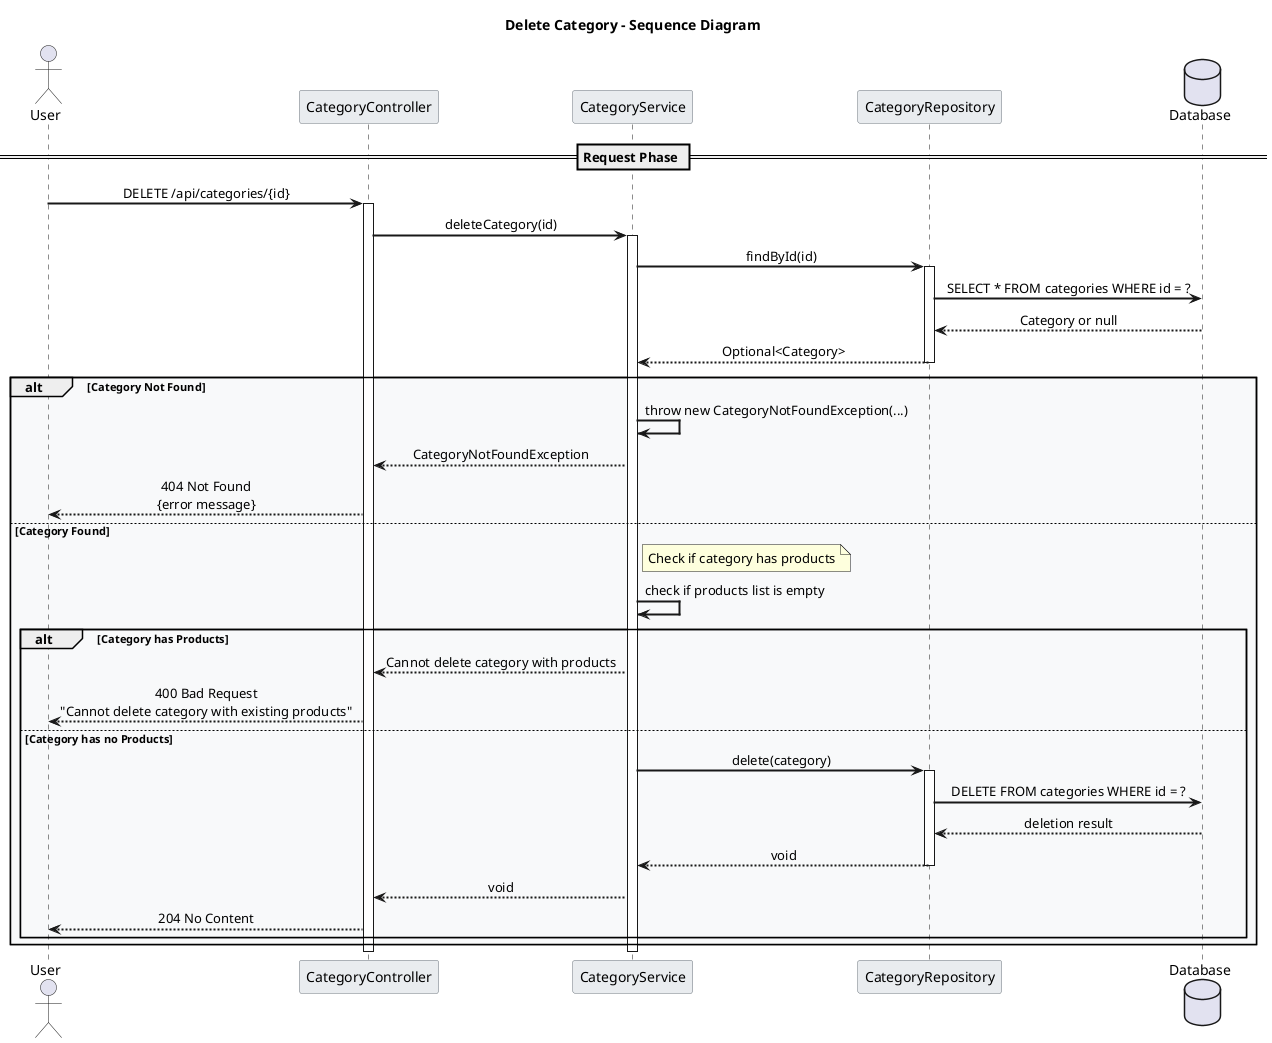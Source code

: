 @startuml Category_Delete_Sequence

skinparam backgroundColor white
skinparam sequenceArrowThickness 2
skinparam sequenceMessageAlign center
skinparam sequenceGroupBodyBackgroundColor #F8F9FA
skinparam sequenceParticipantBorderColor #6C757D
skinparam sequenceParticipantBackgroundColor #E9ECEF
skinparam sequenceLifeLineStroke dash

title Delete Category - Sequence Diagram

actor User as U
participant "CategoryController" as CC
participant "CategoryService" as CS
participant "CategoryRepository" as CR
database "Database" as DB

== Request Phase ==
U -> CC: DELETE /api/categories/{id}
activate CC

CC -> CS: deleteCategory(id)
activate CS

CS -> CR: findById(id)
activate CR
CR -> DB: SELECT * FROM categories WHERE id = ?
DB --> CR: Category or null
CR --> CS: Optional<Category>
deactivate CR

alt Category Not Found
    CS -> CS: throw new CategoryNotFoundException(...)
    CS --> CC: CategoryNotFoundException
    CC --> U: 404 Not Found\n{error message}
else Category Found
    note right of CS: Check if category has products
    CS -> CS: check if products list is empty

    alt Category has Products
        CS --> CC: Cannot delete category with products
        CC --> U: 400 Bad Request\n"Cannot delete category with existing products"
    else Category has no Products
        CS -> CR: delete(category)
        activate CR
        CR -> DB: DELETE FROM categories WHERE id = ?
        DB --> CR: deletion result
        CR --> CS: void
        deactivate CR

        CS --> CC: void
        CC --> U: 204 No Content
    end
end

deactivate CS
deactivate CC

@enduml 